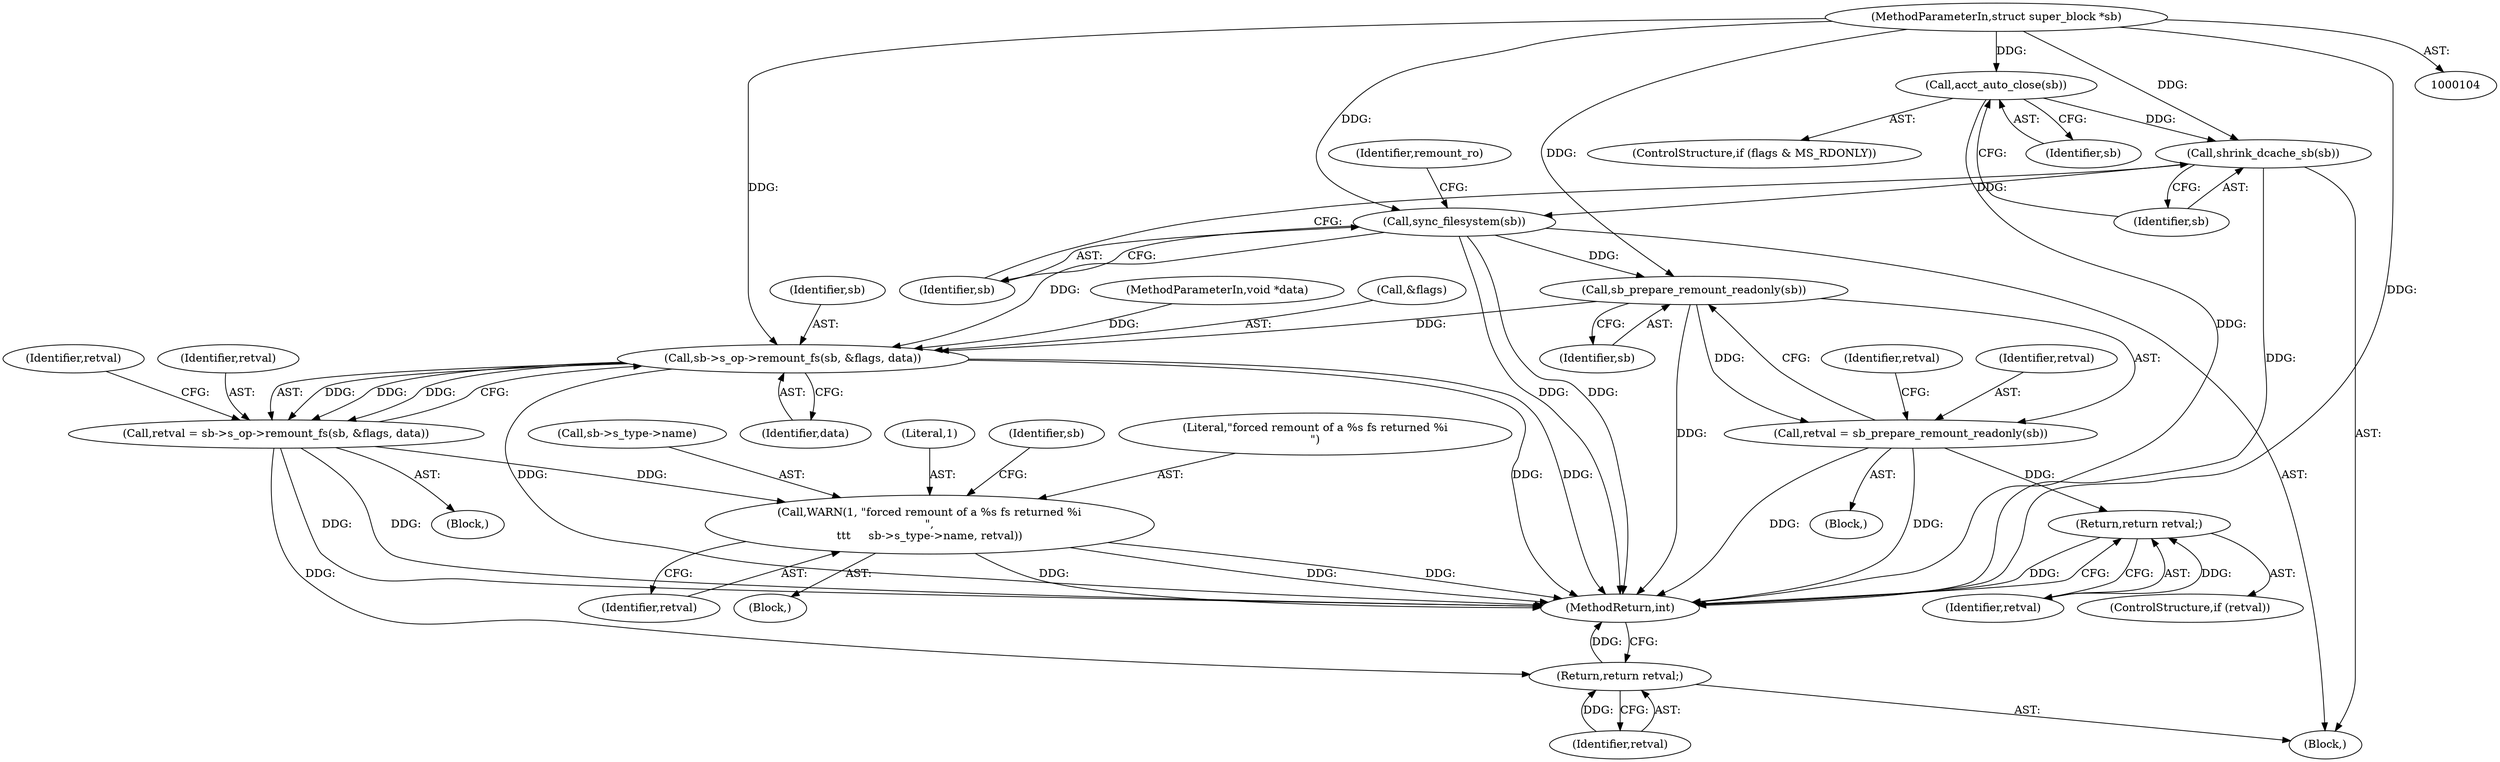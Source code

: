digraph "0_linux_eee5cc2702929fd41cce28058dc6d6717f723f87_12@API" {
"1000140" [label="(Call,acct_auto_close(sb))"];
"1000105" [label="(MethodParameterIn,struct super_block *sb)"];
"1000142" [label="(Call,shrink_dcache_sb(sb))"];
"1000144" [label="(Call,sync_filesystem(sb))"];
"1000174" [label="(Call,sb_prepare_remount_readonly(sb))"];
"1000172" [label="(Call,retval = sb_prepare_remount_readonly(sb))"];
"1000178" [label="(Return,return retval;)"];
"1000189" [label="(Call,sb->s_op->remount_fs(sb, &flags, data))"];
"1000187" [label="(Call,retval = sb->s_op->remount_fs(sb, &flags, data))"];
"1000201" [label="(Call,WARN(1, \"forced remount of a %s fs returned %i\n\",\n\t\t\t     sb->s_type->name, retval))"];
"1000247" [label="(Return,return retval;)"];
"1000202" [label="(Literal,1)"];
"1000177" [label="(Identifier,retval)"];
"1000212" [label="(Identifier,sb)"];
"1000142" [label="(Call,shrink_dcache_sb(sb))"];
"1000178" [label="(Return,return retval;)"];
"1000174" [label="(Call,sb_prepare_remount_readonly(sb))"];
"1000107" [label="(MethodParameterIn,void *data)"];
"1000186" [label="(Block,)"];
"1000147" [label="(Identifier,remount_ro)"];
"1000247" [label="(Return,return retval;)"];
"1000189" [label="(Call,sb->s_op->remount_fs(sb, &flags, data))"];
"1000172" [label="(Call,retval = sb_prepare_remount_readonly(sb))"];
"1000175" [label="(Identifier,sb)"];
"1000179" [label="(Identifier,retval)"];
"1000187" [label="(Call,retval = sb->s_op->remount_fs(sb, &flags, data))"];
"1000109" [label="(Block,)"];
"1000191" [label="(Call,&flags)"];
"1000141" [label="(Identifier,sb)"];
"1000190" [label="(Identifier,sb)"];
"1000196" [label="(Block,)"];
"1000203" [label="(Literal,\"forced remount of a %s fs returned %i\n\")"];
"1000248" [label="(Identifier,retval)"];
"1000176" [label="(ControlStructure,if (retval))"];
"1000140" [label="(Call,acct_auto_close(sb))"];
"1000193" [label="(Identifier,data)"];
"1000145" [label="(Identifier,sb)"];
"1000105" [label="(MethodParameterIn,struct super_block *sb)"];
"1000249" [label="(MethodReturn,int)"];
"1000136" [label="(ControlStructure,if (flags & MS_RDONLY))"];
"1000188" [label="(Identifier,retval)"];
"1000204" [label="(Call,sb->s_type->name)"];
"1000143" [label="(Identifier,sb)"];
"1000144" [label="(Call,sync_filesystem(sb))"];
"1000201" [label="(Call,WARN(1, \"forced remount of a %s fs returned %i\n\",\n\t\t\t     sb->s_type->name, retval))"];
"1000195" [label="(Identifier,retval)"];
"1000173" [label="(Identifier,retval)"];
"1000209" [label="(Identifier,retval)"];
"1000171" [label="(Block,)"];
"1000140" -> "1000136"  [label="AST: "];
"1000140" -> "1000141"  [label="CFG: "];
"1000141" -> "1000140"  [label="AST: "];
"1000143" -> "1000140"  [label="CFG: "];
"1000140" -> "1000249"  [label="DDG: "];
"1000105" -> "1000140"  [label="DDG: "];
"1000140" -> "1000142"  [label="DDG: "];
"1000105" -> "1000104"  [label="AST: "];
"1000105" -> "1000249"  [label="DDG: "];
"1000105" -> "1000142"  [label="DDG: "];
"1000105" -> "1000144"  [label="DDG: "];
"1000105" -> "1000174"  [label="DDG: "];
"1000105" -> "1000189"  [label="DDG: "];
"1000142" -> "1000109"  [label="AST: "];
"1000142" -> "1000143"  [label="CFG: "];
"1000143" -> "1000142"  [label="AST: "];
"1000145" -> "1000142"  [label="CFG: "];
"1000142" -> "1000249"  [label="DDG: "];
"1000142" -> "1000144"  [label="DDG: "];
"1000144" -> "1000109"  [label="AST: "];
"1000144" -> "1000145"  [label="CFG: "];
"1000145" -> "1000144"  [label="AST: "];
"1000147" -> "1000144"  [label="CFG: "];
"1000144" -> "1000249"  [label="DDG: "];
"1000144" -> "1000249"  [label="DDG: "];
"1000144" -> "1000174"  [label="DDG: "];
"1000144" -> "1000189"  [label="DDG: "];
"1000174" -> "1000172"  [label="AST: "];
"1000174" -> "1000175"  [label="CFG: "];
"1000175" -> "1000174"  [label="AST: "];
"1000172" -> "1000174"  [label="CFG: "];
"1000174" -> "1000249"  [label="DDG: "];
"1000174" -> "1000172"  [label="DDG: "];
"1000174" -> "1000189"  [label="DDG: "];
"1000172" -> "1000171"  [label="AST: "];
"1000173" -> "1000172"  [label="AST: "];
"1000177" -> "1000172"  [label="CFG: "];
"1000172" -> "1000249"  [label="DDG: "];
"1000172" -> "1000249"  [label="DDG: "];
"1000172" -> "1000178"  [label="DDG: "];
"1000178" -> "1000176"  [label="AST: "];
"1000178" -> "1000179"  [label="CFG: "];
"1000179" -> "1000178"  [label="AST: "];
"1000249" -> "1000178"  [label="CFG: "];
"1000178" -> "1000249"  [label="DDG: "];
"1000179" -> "1000178"  [label="DDG: "];
"1000189" -> "1000187"  [label="AST: "];
"1000189" -> "1000193"  [label="CFG: "];
"1000190" -> "1000189"  [label="AST: "];
"1000191" -> "1000189"  [label="AST: "];
"1000193" -> "1000189"  [label="AST: "];
"1000187" -> "1000189"  [label="CFG: "];
"1000189" -> "1000249"  [label="DDG: "];
"1000189" -> "1000249"  [label="DDG: "];
"1000189" -> "1000249"  [label="DDG: "];
"1000189" -> "1000187"  [label="DDG: "];
"1000189" -> "1000187"  [label="DDG: "];
"1000189" -> "1000187"  [label="DDG: "];
"1000107" -> "1000189"  [label="DDG: "];
"1000187" -> "1000186"  [label="AST: "];
"1000188" -> "1000187"  [label="AST: "];
"1000195" -> "1000187"  [label="CFG: "];
"1000187" -> "1000249"  [label="DDG: "];
"1000187" -> "1000249"  [label="DDG: "];
"1000187" -> "1000201"  [label="DDG: "];
"1000187" -> "1000247"  [label="DDG: "];
"1000201" -> "1000196"  [label="AST: "];
"1000201" -> "1000209"  [label="CFG: "];
"1000202" -> "1000201"  [label="AST: "];
"1000203" -> "1000201"  [label="AST: "];
"1000204" -> "1000201"  [label="AST: "];
"1000209" -> "1000201"  [label="AST: "];
"1000212" -> "1000201"  [label="CFG: "];
"1000201" -> "1000249"  [label="DDG: "];
"1000201" -> "1000249"  [label="DDG: "];
"1000201" -> "1000249"  [label="DDG: "];
"1000247" -> "1000109"  [label="AST: "];
"1000247" -> "1000248"  [label="CFG: "];
"1000248" -> "1000247"  [label="AST: "];
"1000249" -> "1000247"  [label="CFG: "];
"1000247" -> "1000249"  [label="DDG: "];
"1000248" -> "1000247"  [label="DDG: "];
}
